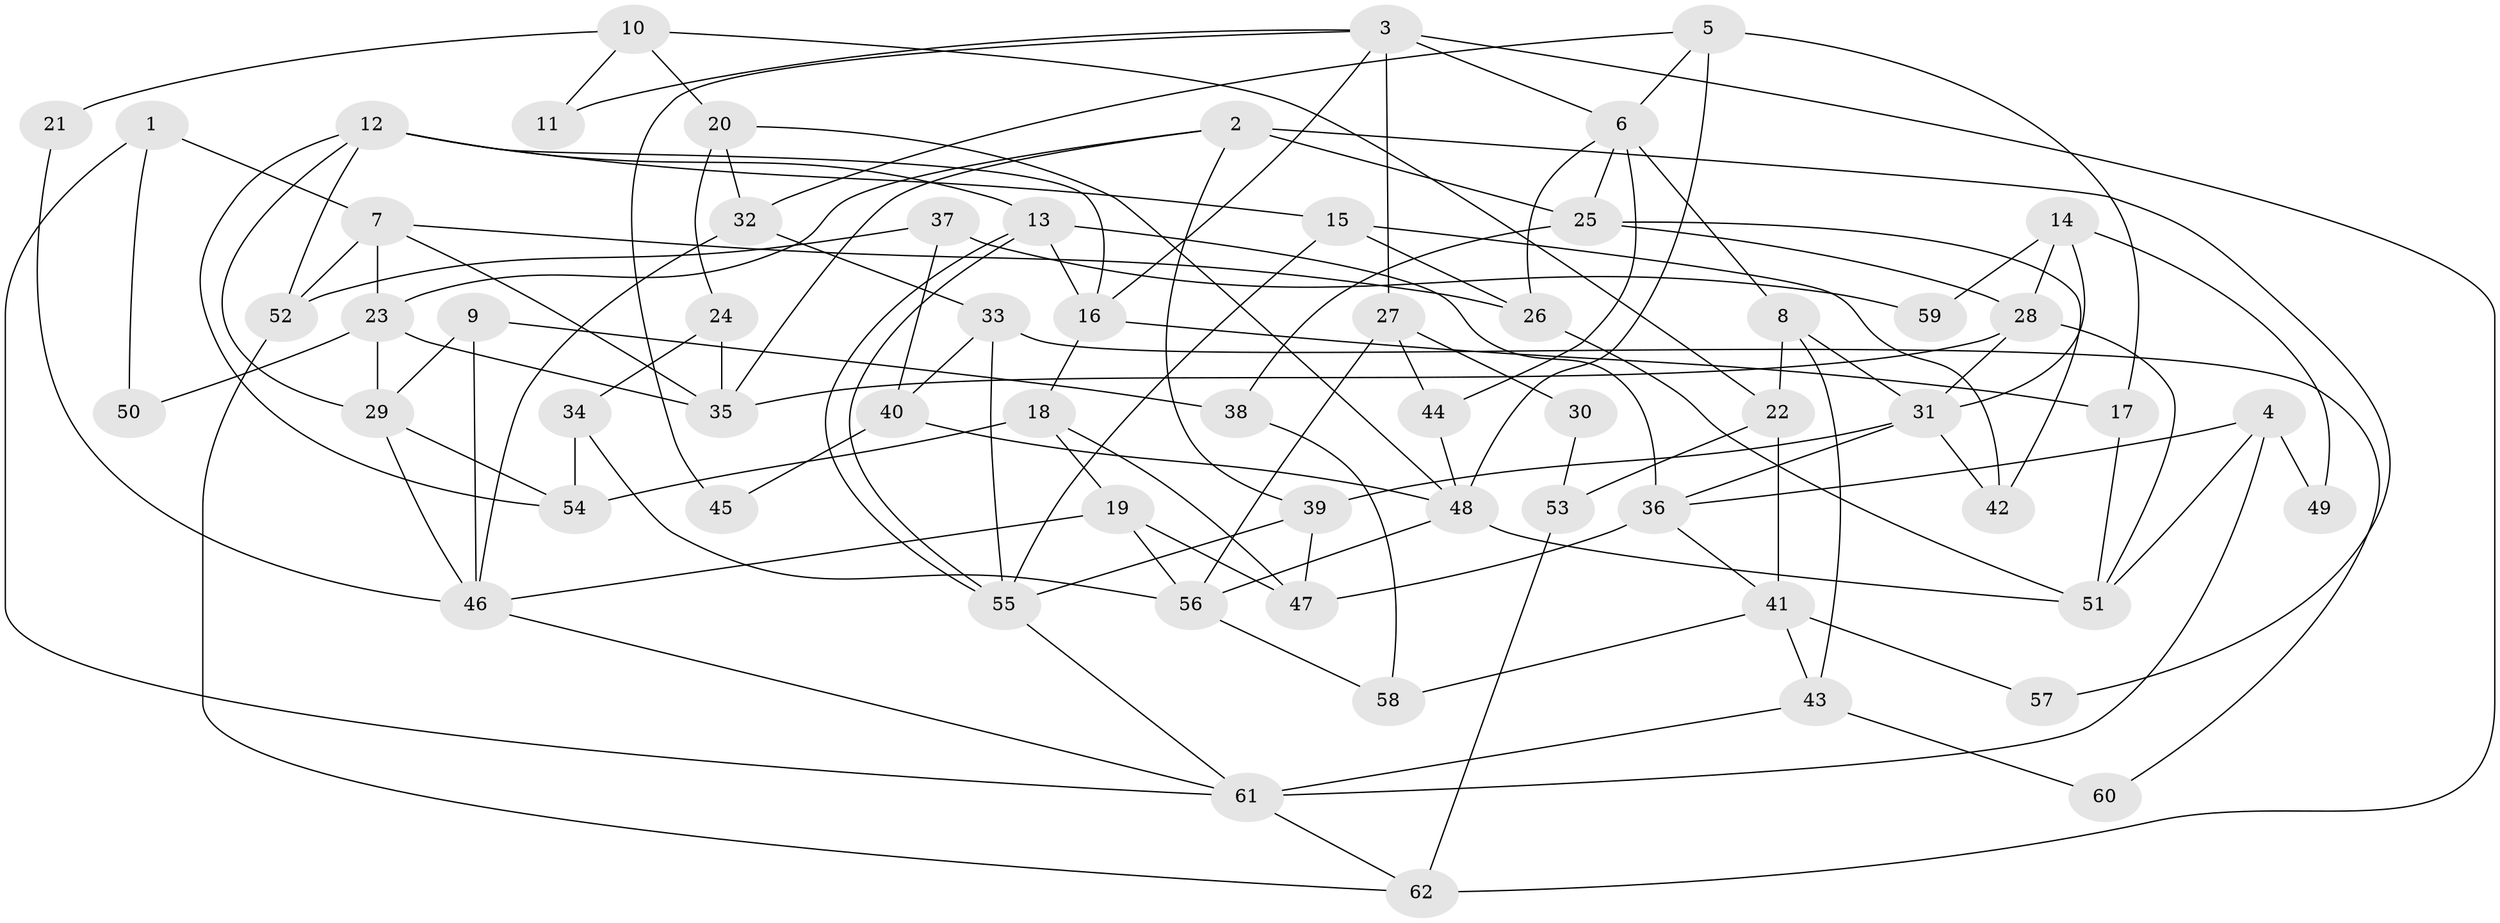 // Generated by graph-tools (version 1.1) at 2025/36/03/09/25 02:36:25]
// undirected, 62 vertices, 124 edges
graph export_dot {
graph [start="1"]
  node [color=gray90,style=filled];
  1;
  2;
  3;
  4;
  5;
  6;
  7;
  8;
  9;
  10;
  11;
  12;
  13;
  14;
  15;
  16;
  17;
  18;
  19;
  20;
  21;
  22;
  23;
  24;
  25;
  26;
  27;
  28;
  29;
  30;
  31;
  32;
  33;
  34;
  35;
  36;
  37;
  38;
  39;
  40;
  41;
  42;
  43;
  44;
  45;
  46;
  47;
  48;
  49;
  50;
  51;
  52;
  53;
  54;
  55;
  56;
  57;
  58;
  59;
  60;
  61;
  62;
  1 -- 61;
  1 -- 7;
  1 -- 50;
  2 -- 23;
  2 -- 39;
  2 -- 25;
  2 -- 35;
  2 -- 57;
  3 -- 62;
  3 -- 16;
  3 -- 6;
  3 -- 11;
  3 -- 27;
  3 -- 45;
  4 -- 36;
  4 -- 51;
  4 -- 49;
  4 -- 61;
  5 -- 6;
  5 -- 32;
  5 -- 17;
  5 -- 48;
  6 -- 25;
  6 -- 8;
  6 -- 26;
  6 -- 44;
  7 -- 23;
  7 -- 35;
  7 -- 26;
  7 -- 52;
  8 -- 31;
  8 -- 22;
  8 -- 43;
  9 -- 29;
  9 -- 46;
  9 -- 38;
  10 -- 22;
  10 -- 20;
  10 -- 11;
  10 -- 21;
  12 -- 13;
  12 -- 15;
  12 -- 16;
  12 -- 29;
  12 -- 52;
  12 -- 54;
  13 -- 16;
  13 -- 55;
  13 -- 55;
  13 -- 36;
  14 -- 28;
  14 -- 31;
  14 -- 49;
  14 -- 59;
  15 -- 26;
  15 -- 55;
  15 -- 42;
  16 -- 17;
  16 -- 18;
  17 -- 51;
  18 -- 19;
  18 -- 47;
  18 -- 54;
  19 -- 46;
  19 -- 47;
  19 -- 56;
  20 -- 24;
  20 -- 48;
  20 -- 32;
  21 -- 46;
  22 -- 41;
  22 -- 53;
  23 -- 35;
  23 -- 29;
  23 -- 50;
  24 -- 35;
  24 -- 34;
  25 -- 28;
  25 -- 38;
  25 -- 42;
  26 -- 51;
  27 -- 56;
  27 -- 30;
  27 -- 44;
  28 -- 51;
  28 -- 31;
  28 -- 35;
  29 -- 54;
  29 -- 46;
  30 -- 53;
  31 -- 36;
  31 -- 42;
  31 -- 39;
  32 -- 46;
  32 -- 33;
  33 -- 55;
  33 -- 40;
  33 -- 60;
  34 -- 54;
  34 -- 56;
  36 -- 47;
  36 -- 41;
  37 -- 40;
  37 -- 52;
  37 -- 59;
  38 -- 58;
  39 -- 55;
  39 -- 47;
  40 -- 48;
  40 -- 45;
  41 -- 58;
  41 -- 43;
  41 -- 57;
  43 -- 60;
  43 -- 61;
  44 -- 48;
  46 -- 61;
  48 -- 51;
  48 -- 56;
  52 -- 62;
  53 -- 62;
  55 -- 61;
  56 -- 58;
  61 -- 62;
}
